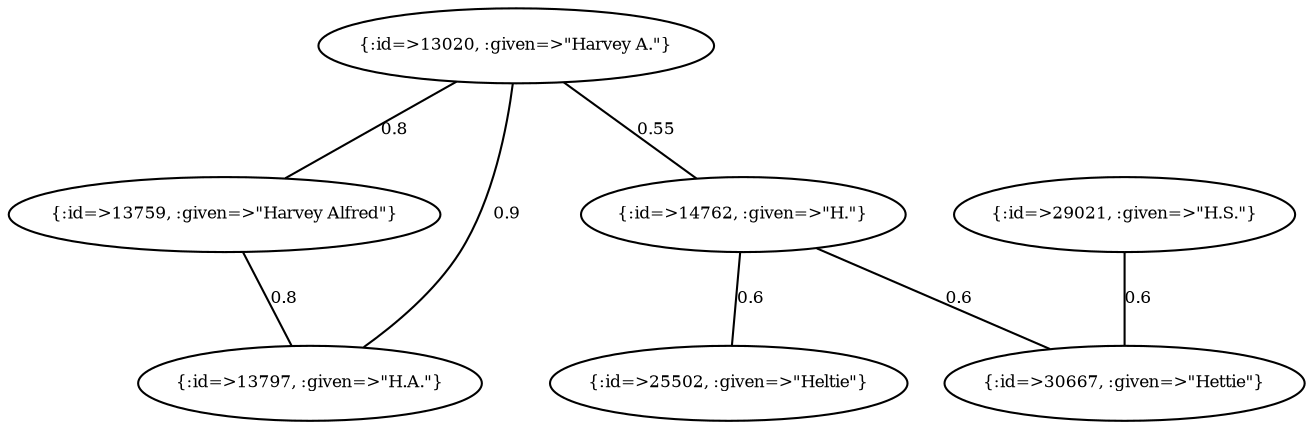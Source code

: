 graph Collector__WeightedGraph {
    "{:id=>13020, :given=>\"Harvey A.\"}" [
        fontsize = 8,
        label = "{:id=>13020, :given=>\"Harvey A.\"}"
    ]

    "{:id=>13759, :given=>\"Harvey Alfred\"}" [
        fontsize = 8,
        label = "{:id=>13759, :given=>\"Harvey Alfred\"}"
    ]

    "{:id=>13797, :given=>\"H.A.\"}" [
        fontsize = 8,
        label = "{:id=>13797, :given=>\"H.A.\"}"
    ]

    "{:id=>14762, :given=>\"H.\"}" [
        fontsize = 8,
        label = "{:id=>14762, :given=>\"H.\"}"
    ]

    "{:id=>25502, :given=>\"Heltie\"}" [
        fontsize = 8,
        label = "{:id=>25502, :given=>\"Heltie\"}"
    ]

    "{:id=>29021, :given=>\"H.S.\"}" [
        fontsize = 8,
        label = "{:id=>29021, :given=>\"H.S.\"}"
    ]

    "{:id=>30667, :given=>\"Hettie\"}" [
        fontsize = 8,
        label = "{:id=>30667, :given=>\"Hettie\"}"
    ]

    "{:id=>13020, :given=>\"Harvey A.\"}" -- "{:id=>13759, :given=>\"Harvey Alfred\"}" [
        fontsize = 8,
        label = 0.8
    ]

    "{:id=>13020, :given=>\"Harvey A.\"}" -- "{:id=>13797, :given=>\"H.A.\"}" [
        fontsize = 8,
        label = 0.9
    ]

    "{:id=>13020, :given=>\"Harvey A.\"}" -- "{:id=>14762, :given=>\"H.\"}" [
        fontsize = 8,
        label = 0.55
    ]

    "{:id=>13759, :given=>\"Harvey Alfred\"}" -- "{:id=>13797, :given=>\"H.A.\"}" [
        fontsize = 8,
        label = 0.8
    ]

    "{:id=>14762, :given=>\"H.\"}" -- "{:id=>25502, :given=>\"Heltie\"}" [
        fontsize = 8,
        label = 0.6
    ]

    "{:id=>14762, :given=>\"H.\"}" -- "{:id=>30667, :given=>\"Hettie\"}" [
        fontsize = 8,
        label = 0.6
    ]

    "{:id=>29021, :given=>\"H.S.\"}" -- "{:id=>30667, :given=>\"Hettie\"}" [
        fontsize = 8,
        label = 0.6
    ]
}
